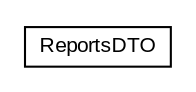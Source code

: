 #!/usr/local/bin/dot
#
# Class diagram 
# Generated by UMLGraph version R5_6-24-gf6e263 (http://www.umlgraph.org/)
#

digraph G {
	edge [fontname="arial",fontsize=10,labelfontname="arial",labelfontsize=10];
	node [fontname="arial",fontsize=10,shape=plaintext];
	nodesep=0.25;
	ranksep=0.5;
	// eu.europa.esig.dss.validation.reports.dto.ReportsDTO
	c20657 [label=<<table title="eu.europa.esig.dss.validation.reports.dto.ReportsDTO" border="0" cellborder="1" cellspacing="0" cellpadding="2" port="p" href="./ReportsDTO.html">
		<tr><td><table border="0" cellspacing="0" cellpadding="1">
<tr><td align="center" balign="center"> ReportsDTO </td></tr>
		</table></td></tr>
		</table>>, URL="./ReportsDTO.html", fontname="arial", fontcolor="black", fontsize=10.0];
}

